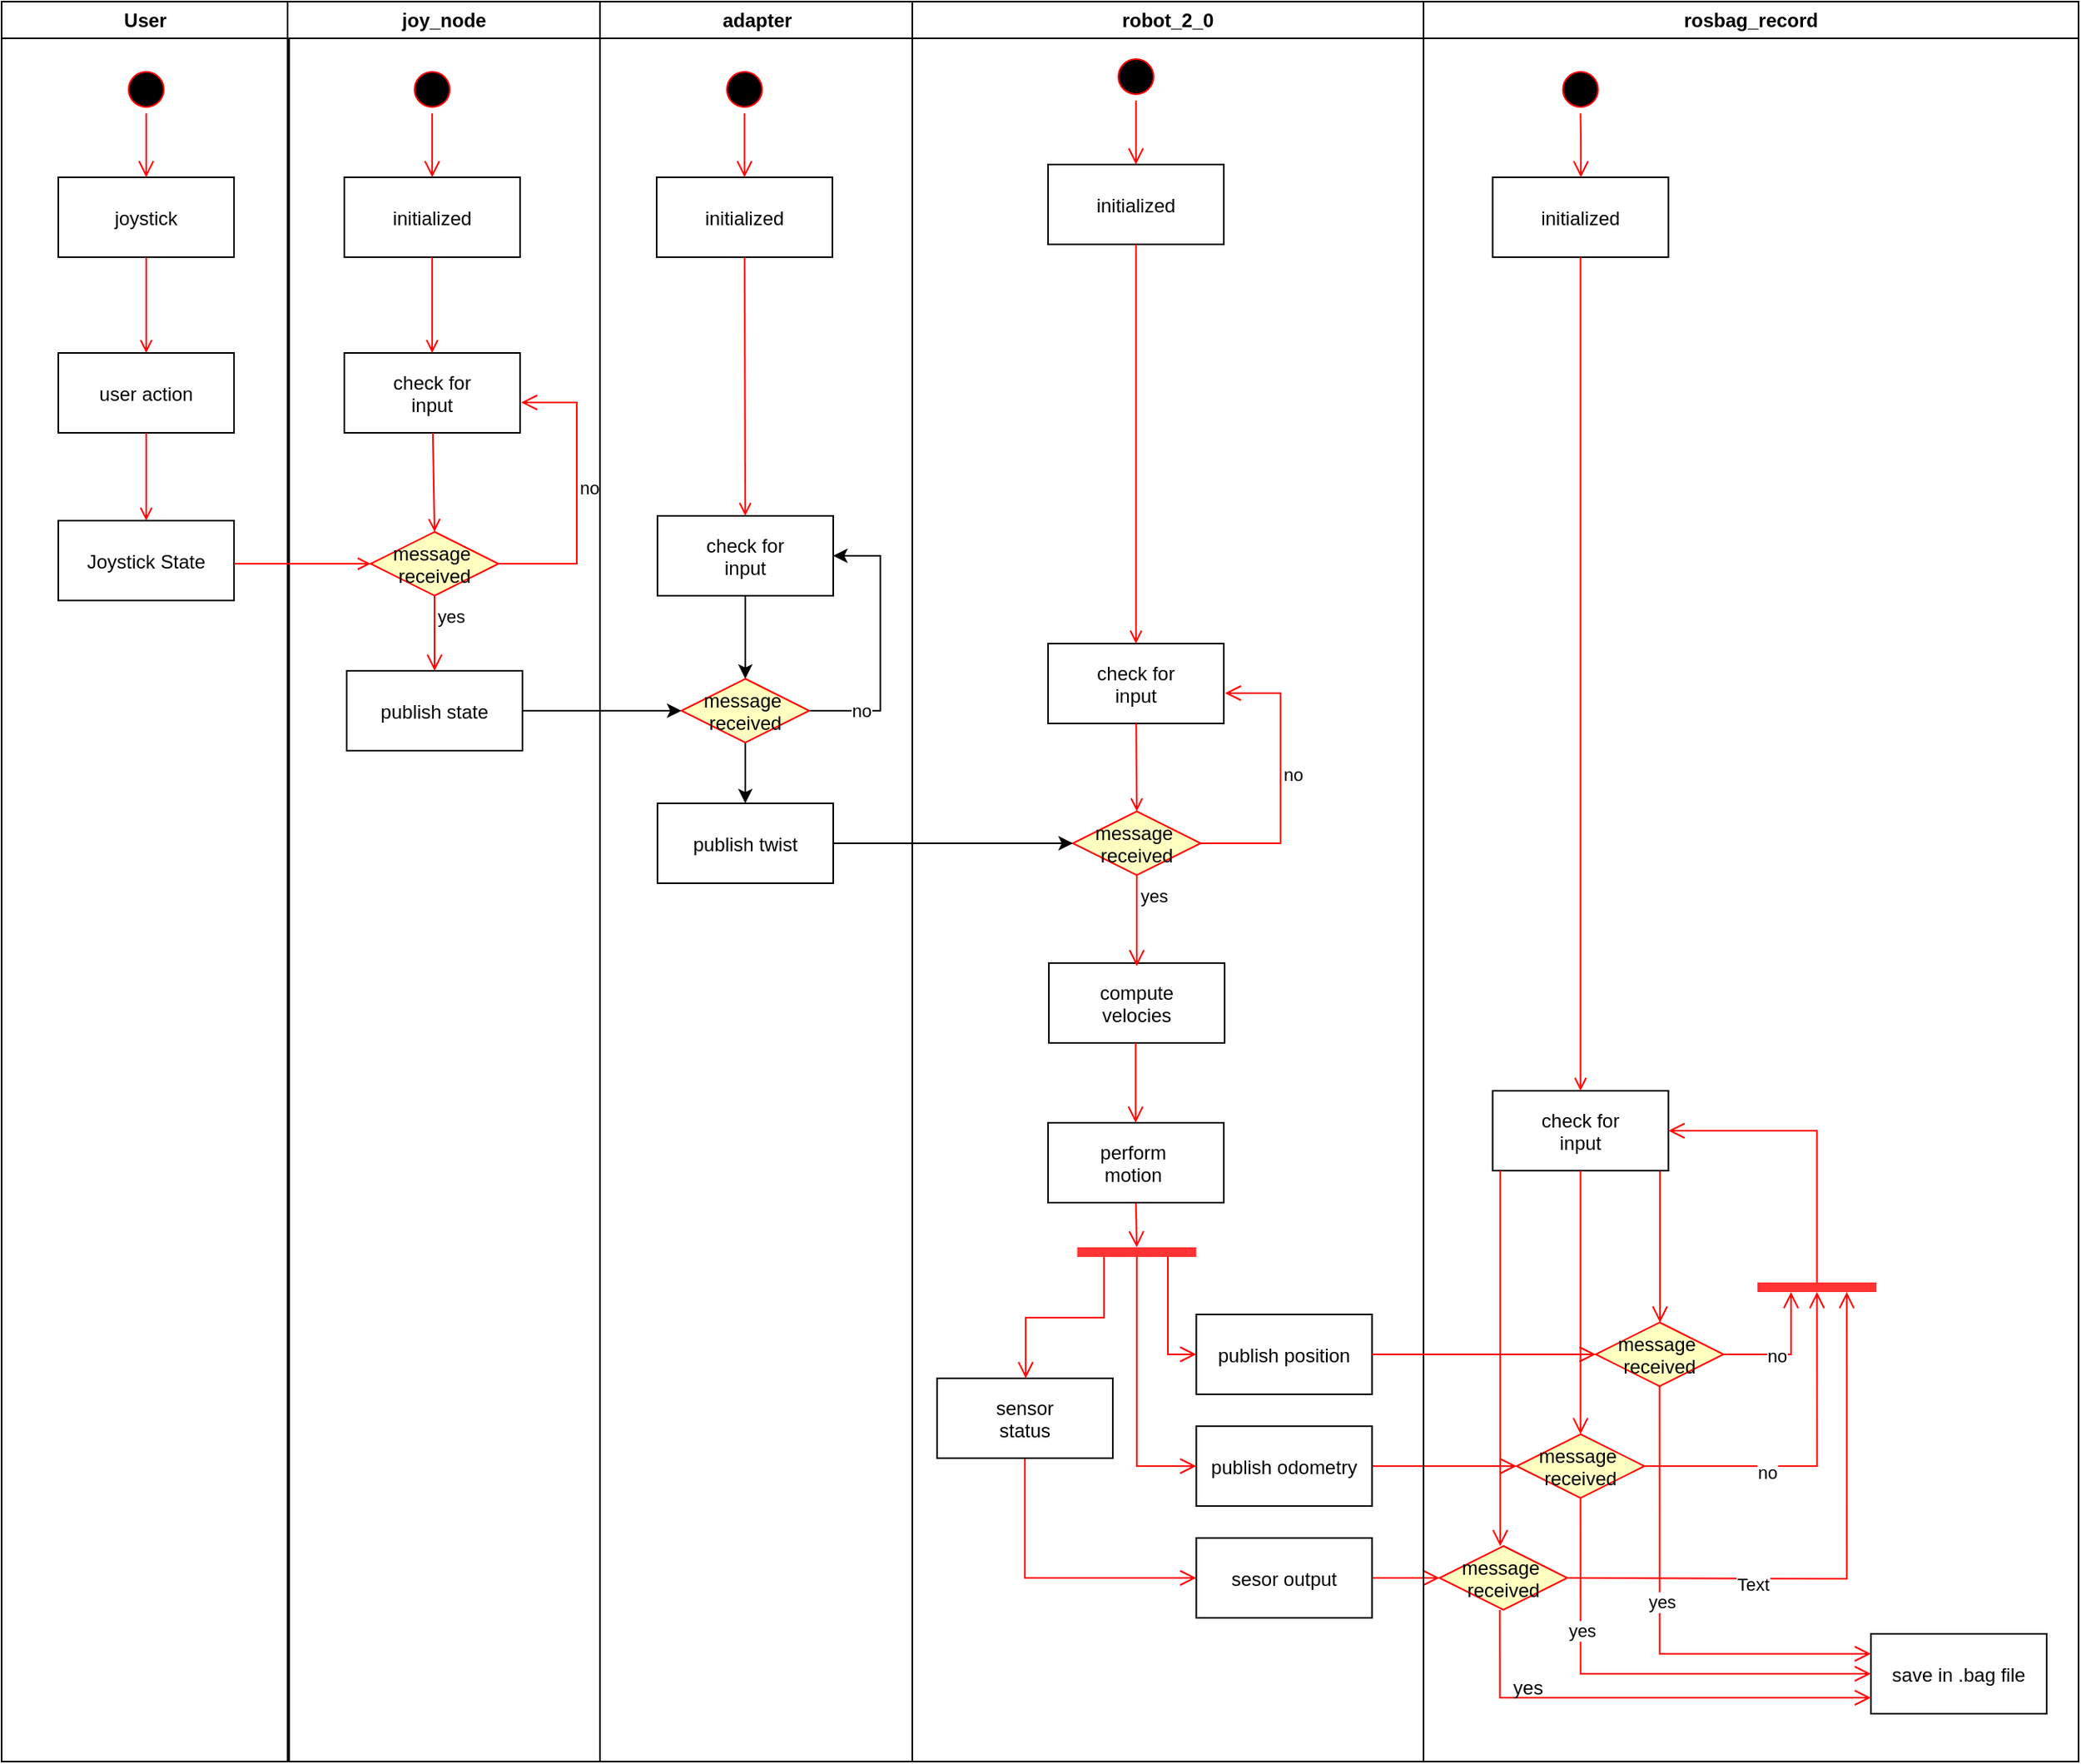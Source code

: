 <mxfile version="13.0.3" type="device"><diagram name="Page-1" id="e7e014a7-5840-1c2e-5031-d8a46d1fe8dd"><mxGraphModel dx="1602" dy="1026" grid="1" gridSize="10" guides="1" tooltips="1" connect="1" arrows="1" fold="1" page="1" pageScale="1" pageWidth="1169" pageHeight="826" background="#ffffff" math="0" shadow="0"><root><mxCell id="0"/><mxCell id="1" parent="0"/><mxCell id="2" value="User" style="swimlane;whiteSpace=wrap" parent="1" vertex="1"><mxGeometry x="70" y="128" width="180" height="1102" as="geometry"/></mxCell><mxCell id="5" value="" style="ellipse;shape=startState;fillColor=#000000;strokeColor=#ff0000;" parent="2" vertex="1"><mxGeometry x="75.5" y="40" width="30" height="30" as="geometry"/></mxCell><mxCell id="6" value="" style="edgeStyle=elbowEdgeStyle;elbow=horizontal;verticalAlign=bottom;endArrow=open;endSize=8;strokeColor=#FF0000;endFill=1;rounded=0" parent="2" source="5" target="7" edge="1"><mxGeometry x="75.5" y="40" as="geometry"><mxPoint x="90.5" y="110" as="targetPoint"/></mxGeometry></mxCell><mxCell id="7" value="joystick" style="" parent="2" vertex="1"><mxGeometry x="35.5" y="110" width="110" height="50" as="geometry"/></mxCell><mxCell id="8" value="user action" style="" parent="2" vertex="1"><mxGeometry x="35.5" y="220" width="110" height="50" as="geometry"/></mxCell><mxCell id="9" value="" style="endArrow=open;strokeColor=#FF0000;endFill=1;rounded=0" parent="2" source="7" target="8" edge="1"><mxGeometry relative="1" as="geometry"/></mxCell><mxCell id="10" value="Joystick State" style="" parent="2" vertex="1"><mxGeometry x="35.5" y="325" width="110" height="50" as="geometry"/></mxCell><mxCell id="11" value="" style="endArrow=open;strokeColor=#FF0000;endFill=1;rounded=0" parent="2" source="8" target="10" edge="1"><mxGeometry relative="1" as="geometry"/></mxCell><mxCell id="3" value="joy_node" style="swimlane;whiteSpace=wrap" parent="1" vertex="1"><mxGeometry x="249" y="128" width="195.5" height="1102" as="geometry"/></mxCell><mxCell id="13" value="" style="ellipse;shape=startState;fillColor=#000000;strokeColor=#ff0000;" parent="3" vertex="1"><mxGeometry x="75.5" y="40" width="30" height="30" as="geometry"/></mxCell><mxCell id="14" value="" style="edgeStyle=elbowEdgeStyle;elbow=horizontal;verticalAlign=bottom;endArrow=open;endSize=8;strokeColor=#FF0000;endFill=1;rounded=0" parent="3" source="13" target="15" edge="1"><mxGeometry x="55.5" y="20" as="geometry"><mxPoint x="70.5" y="90" as="targetPoint"/></mxGeometry></mxCell><mxCell id="15" value="initialized" style="" parent="3" vertex="1"><mxGeometry x="35.5" y="110" width="110" height="50" as="geometry"/></mxCell><mxCell id="16" value="check for &#10;input" style="" parent="3" vertex="1"><mxGeometry x="35.5" y="220" width="110" height="50" as="geometry"/></mxCell><mxCell id="17" value="" style="endArrow=open;strokeColor=#FF0000;endFill=1;rounded=0" parent="3" source="15" target="16" edge="1"><mxGeometry relative="1" as="geometry"/></mxCell><mxCell id="30" value="publish state" style="" parent="3" vertex="1"><mxGeometry x="37" y="419" width="110" height="50" as="geometry"/></mxCell><mxCell id="4" value="robot_2_0" style="swimlane;whiteSpace=wrap;swimlaneFillColor=none;strokeColor=#000000;" parent="1" vertex="1"><mxGeometry x="640" y="128" width="320" height="1102" as="geometry"/></mxCell><mxCell id="33" value="compute&#10;velocies" style="" parent="4" vertex="1"><mxGeometry x="85.5" y="602" width="110" height="50" as="geometry"/></mxCell><mxCell id="OFcxsPhhF9JDHD2yrkV7-48" value="" style="edgeStyle=elbowEdgeStyle;elbow=horizontal;verticalAlign=bottom;endArrow=open;endSize=8;strokeColor=#FF0000;endFill=1;rounded=0" edge="1" parent="4" target="OFcxsPhhF9JDHD2yrkV7-49"><mxGeometry x="-339.5" y="-116" as="geometry"><mxPoint x="-324.5" y="-46" as="targetPoint"/><mxPoint x="140.0" y="62.0" as="sourcePoint"/></mxGeometry></mxCell><mxCell id="OFcxsPhhF9JDHD2yrkV7-49" value="initialized" style="" vertex="1" parent="4"><mxGeometry x="85" y="102" width="110" height="50" as="geometry"/></mxCell><mxCell id="OFcxsPhhF9JDHD2yrkV7-50" value="" style="ellipse;shape=startState;fillColor=#000000;strokeColor=#ff0000;" vertex="1" parent="4"><mxGeometry x="125" y="32" width="30" height="30" as="geometry"/></mxCell><mxCell id="OFcxsPhhF9JDHD2yrkV7-51" value="check for &#10;input" style="" vertex="1" parent="4"><mxGeometry x="85" y="402" width="110" height="50" as="geometry"/></mxCell><mxCell id="OFcxsPhhF9JDHD2yrkV7-52" value="" style="endArrow=open;strokeColor=#FF0000;endFill=1;rounded=0" edge="1" parent="4" target="OFcxsPhhF9JDHD2yrkV7-51"><mxGeometry relative="1" as="geometry"><mxPoint x="140" y="152" as="sourcePoint"/></mxGeometry></mxCell><mxCell id="OFcxsPhhF9JDHD2yrkV7-53" value="yes" style="edgeStyle=orthogonalEdgeStyle;rounded=0;orthogonalLoop=1;jettySize=auto;html=1;entryX=0.5;entryY=0;entryDx=0;entryDy=0;strokeColor=#FF0000;align=left;verticalAlign=top;endFill=1;endArrow=open;endSize=8;" edge="1" parent="4" source="OFcxsPhhF9JDHD2yrkV7-54"><mxGeometry x="-1" relative="1" as="geometry"><mxPoint x="140.5" y="604" as="targetPoint"/><mxPoint as="offset"/></mxGeometry></mxCell><mxCell id="OFcxsPhhF9JDHD2yrkV7-54" value="message &#10;received" style="rhombus;fillColor=#ffffc0;strokeColor=#ff0000;" vertex="1" parent="4"><mxGeometry x="100.5" y="507" width="80" height="40" as="geometry"/></mxCell><mxCell id="OFcxsPhhF9JDHD2yrkV7-55" value="" style="endArrow=open;strokeColor=#FF0000;endFill=1;rounded=0;entryX=0.5;entryY=0;entryDx=0;entryDy=0;" edge="1" parent="4" source="OFcxsPhhF9JDHD2yrkV7-51" target="OFcxsPhhF9JDHD2yrkV7-54"><mxGeometry relative="1" as="geometry"><mxPoint x="140" y="507.0" as="targetPoint"/></mxGeometry></mxCell><mxCell id="OFcxsPhhF9JDHD2yrkV7-56" value="no" style="edgeStyle=elbowEdgeStyle;elbow=horizontal;align=left;verticalAlign=top;endArrow=open;endSize=8;strokeColor=#FF0000;endFill=1;rounded=0;exitX=1;exitY=0.5;exitDx=0;exitDy=0;entryX=1.006;entryY=0.62;entryDx=0;entryDy=0;entryPerimeter=0;" edge="1" parent="4" source="OFcxsPhhF9JDHD2yrkV7-54" target="OFcxsPhhF9JDHD2yrkV7-51"><mxGeometry x="0.184" relative="1" as="geometry"><mxPoint x="280.5" y="434" as="targetPoint"/><mxPoint x="255" y="447" as="sourcePoint"/><Array as="points"><mxPoint x="230.5" y="474"/></Array><mxPoint as="offset"/></mxGeometry></mxCell><mxCell id="OFcxsPhhF9JDHD2yrkV7-60" value="" style="edgeStyle=orthogonalEdgeStyle;rounded=0;orthogonalLoop=1;jettySize=auto;html=1;entryX=0.5;entryY=0;entryDx=0;entryDy=0;strokeColor=#FF0000;align=left;verticalAlign=top;endFill=1;endArrow=open;endSize=8;" edge="1" parent="4"><mxGeometry x="-1" relative="1" as="geometry"><mxPoint x="139.8" y="702" as="targetPoint"/><mxPoint x="139.8" y="652" as="sourcePoint"/><mxPoint as="offset"/></mxGeometry></mxCell><mxCell id="OFcxsPhhF9JDHD2yrkV7-61" value="publish position" style="" vertex="1" parent="4"><mxGeometry x="177.75" y="822" width="110" height="50" as="geometry"/></mxCell><mxCell id="OFcxsPhhF9JDHD2yrkV7-72" style="edgeStyle=orthogonalEdgeStyle;rounded=0;orthogonalLoop=1;jettySize=auto;html=1;entryX=0;entryY=0.5;entryDx=0;entryDy=0;align=left;verticalAlign=top;strokeColor=#FF0000;endFill=1;endArrow=open;endSize=8;" edge="1" parent="4" source="OFcxsPhhF9JDHD2yrkV7-71" target="OFcxsPhhF9JDHD2yrkV7-61"><mxGeometry relative="1" as="geometry"><Array as="points"><mxPoint x="160" y="847"/></Array></mxGeometry></mxCell><mxCell id="OFcxsPhhF9JDHD2yrkV7-71" value="" style="rounded=0;whiteSpace=wrap;html=1;fillColor=#FF3333;strokeColor=none;" vertex="1" parent="4"><mxGeometry x="103.25" y="780" width="74.5" height="6" as="geometry"/></mxCell><mxCell id="20" value="" style="endArrow=open;strokeColor=#FF0000;endFill=1;rounded=0;entryX=0;entryY=0.5;entryDx=0;entryDy=0;exitX=1.001;exitY=0.539;exitDx=0;exitDy=0;exitPerimeter=0;" parent="1" source="10" target="OFcxsPhhF9JDHD2yrkV7-42" edge="1"><mxGeometry relative="1" as="geometry"><mxPoint x="336" y="480" as="sourcePoint"/><mxPoint x="464.5" y="478.0" as="targetPoint"/></mxGeometry></mxCell><mxCell id="OFcxsPhhF9JDHD2yrkV7-47" value="yes" style="edgeStyle=orthogonalEdgeStyle;rounded=0;orthogonalLoop=1;jettySize=auto;html=1;entryX=0.5;entryY=0;entryDx=0;entryDy=0;strokeColor=#FF0000;align=left;verticalAlign=top;endFill=1;endArrow=open;endSize=8;" edge="1" parent="1" source="OFcxsPhhF9JDHD2yrkV7-42" target="30"><mxGeometry x="-1" relative="1" as="geometry"><mxPoint as="offset"/></mxGeometry></mxCell><mxCell id="OFcxsPhhF9JDHD2yrkV7-42" value="message &#10;received" style="rhombus;fillColor=#ffffc0;strokeColor=#ff0000;" vertex="1" parent="1"><mxGeometry x="301" y="460" width="80" height="40" as="geometry"/></mxCell><mxCell id="19" value="" style="endArrow=open;strokeColor=#FF0000;endFill=1;rounded=0;entryX=0.5;entryY=0;entryDx=0;entryDy=0;" parent="1" source="16" target="OFcxsPhhF9JDHD2yrkV7-42" edge="1"><mxGeometry relative="1" as="geometry"><mxPoint x="340.5" y="453.0" as="targetPoint"/></mxGeometry></mxCell><mxCell id="23" value="no" style="edgeStyle=elbowEdgeStyle;elbow=horizontal;align=left;verticalAlign=top;endArrow=open;endSize=8;strokeColor=#FF0000;endFill=1;rounded=0;exitX=1;exitY=0.5;exitDx=0;exitDy=0;entryX=1.006;entryY=0.62;entryDx=0;entryDy=0;entryPerimeter=0;" parent="1" source="OFcxsPhhF9JDHD2yrkV7-42" target="16" edge="1"><mxGeometry x="0.184" relative="1" as="geometry"><mxPoint x="675.5" y="380" as="targetPoint"/><mxPoint x="650" y="393" as="sourcePoint"/><Array as="points"><mxPoint x="430" y="420"/><mxPoint x="625.5" y="420"/></Array><mxPoint as="offset"/></mxGeometry></mxCell><mxCell id="OFcxsPhhF9JDHD2yrkV7-77" style="edgeStyle=orthogonalEdgeStyle;rounded=0;orthogonalLoop=1;jettySize=auto;html=1;exitX=0.5;exitY=1;exitDx=0;exitDy=0;entryX=0.5;entryY=0;entryDx=0;entryDy=0;align=left;verticalAlign=top;strokeColor=#FF0000;endFill=1;endArrow=open;endSize=8;" edge="1" parent="1" source="OFcxsPhhF9JDHD2yrkV7-59" target="OFcxsPhhF9JDHD2yrkV7-71"><mxGeometry relative="1" as="geometry"/></mxCell><mxCell id="OFcxsPhhF9JDHD2yrkV7-59" value="perform &#10;motion " style="" vertex="1" parent="1"><mxGeometry x="725" y="830" width="110" height="50" as="geometry"/></mxCell><mxCell id="OFcxsPhhF9JDHD2yrkV7-92" style="edgeStyle=orthogonalEdgeStyle;rounded=0;orthogonalLoop=1;jettySize=auto;html=1;entryX=0;entryY=0.5;entryDx=0;entryDy=0;align=left;verticalAlign=top;strokeColor=#FF0000;endFill=1;endArrow=open;endSize=8;" edge="1" parent="1" source="OFcxsPhhF9JDHD2yrkV7-62" target="OFcxsPhhF9JDHD2yrkV7-86"><mxGeometry relative="1" as="geometry"/></mxCell><mxCell id="OFcxsPhhF9JDHD2yrkV7-62" value="publish odometry" style="" vertex="1" parent="1"><mxGeometry x="817.75" y="1020" width="110" height="50" as="geometry"/></mxCell><mxCell id="OFcxsPhhF9JDHD2yrkV7-76" style="edgeStyle=orthogonalEdgeStyle;rounded=0;orthogonalLoop=1;jettySize=auto;html=1;entryX=0;entryY=0.5;entryDx=0;entryDy=0;exitX=0.5;exitY=1;exitDx=0;exitDy=0;align=left;verticalAlign=top;strokeColor=#FF0000;endFill=1;endArrow=open;endSize=8;" edge="1" parent="1" source="OFcxsPhhF9JDHD2yrkV7-63" target="OFcxsPhhF9JDHD2yrkV7-64"><mxGeometry relative="1" as="geometry"><mxPoint x="710.5" y="1120" as="targetPoint"/></mxGeometry></mxCell><mxCell id="OFcxsPhhF9JDHD2yrkV7-63" value="sensor&#10;status" style="" vertex="1" parent="1"><mxGeometry x="655.5" y="990" width="110" height="50" as="geometry"/></mxCell><mxCell id="OFcxsPhhF9JDHD2yrkV7-91" style="edgeStyle=orthogonalEdgeStyle;rounded=0;orthogonalLoop=1;jettySize=auto;html=1;align=left;verticalAlign=top;strokeColor=#FF0000;endFill=1;endArrow=open;endSize=8;" edge="1" parent="1" source="OFcxsPhhF9JDHD2yrkV7-64" target="OFcxsPhhF9JDHD2yrkV7-87"><mxGeometry relative="1" as="geometry"/></mxCell><mxCell id="OFcxsPhhF9JDHD2yrkV7-64" value="sesor output" style="" vertex="1" parent="1"><mxGeometry x="817.75" y="1090" width="110" height="50" as="geometry"/></mxCell><mxCell id="OFcxsPhhF9JDHD2yrkV7-73" style="edgeStyle=orthogonalEdgeStyle;rounded=0;orthogonalLoop=1;jettySize=auto;html=1;entryX=0;entryY=0.5;entryDx=0;entryDy=0;align=left;verticalAlign=top;strokeColor=#FF0000;endFill=1;endArrow=open;endSize=8;" edge="1" parent="1" source="OFcxsPhhF9JDHD2yrkV7-71" target="OFcxsPhhF9JDHD2yrkV7-62"><mxGeometry relative="1" as="geometry"><Array as="points"><mxPoint x="781" y="1045"/></Array></mxGeometry></mxCell><mxCell id="OFcxsPhhF9JDHD2yrkV7-74" style="edgeStyle=orthogonalEdgeStyle;rounded=0;orthogonalLoop=1;jettySize=auto;html=1;align=left;verticalAlign=top;strokeColor=#FF0000;endFill=1;endArrow=open;endSize=8;" edge="1" parent="1" source="OFcxsPhhF9JDHD2yrkV7-71" target="OFcxsPhhF9JDHD2yrkV7-63"><mxGeometry relative="1" as="geometry"><Array as="points"><mxPoint x="760" y="952"/><mxPoint x="711" y="952"/></Array></mxGeometry></mxCell><mxCell id="OFcxsPhhF9JDHD2yrkV7-78" value="rosbag_record" style="swimlane;whiteSpace=wrap" vertex="1" parent="1"><mxGeometry x="960" y="128" width="410" height="1102" as="geometry"/></mxCell><mxCell id="OFcxsPhhF9JDHD2yrkV7-79" value="" style="ellipse;shape=startState;fillColor=#000000;strokeColor=#ff0000;" vertex="1" parent="OFcxsPhhF9JDHD2yrkV7-78"><mxGeometry x="83.25" y="40" width="30" height="30" as="geometry"/></mxCell><mxCell id="OFcxsPhhF9JDHD2yrkV7-80" value="" style="edgeStyle=elbowEdgeStyle;elbow=horizontal;verticalAlign=bottom;endArrow=open;endSize=8;strokeColor=#FF0000;endFill=1;rounded=0" edge="1" parent="OFcxsPhhF9JDHD2yrkV7-78" source="OFcxsPhhF9JDHD2yrkV7-79" target="OFcxsPhhF9JDHD2yrkV7-81"><mxGeometry x="63.25" y="20" as="geometry"><mxPoint x="78.25" y="90" as="targetPoint"/></mxGeometry></mxCell><mxCell id="OFcxsPhhF9JDHD2yrkV7-81" value="initialized" style="" vertex="1" parent="OFcxsPhhF9JDHD2yrkV7-78"><mxGeometry x="43.25" y="110" width="110" height="50" as="geometry"/></mxCell><mxCell id="OFcxsPhhF9JDHD2yrkV7-88" style="edgeStyle=orthogonalEdgeStyle;rounded=0;orthogonalLoop=1;jettySize=auto;html=1;align=left;verticalAlign=top;strokeColor=#FF0000;endFill=1;endArrow=open;endSize=8;" edge="1" parent="OFcxsPhhF9JDHD2yrkV7-78" source="OFcxsPhhF9JDHD2yrkV7-82" target="OFcxsPhhF9JDHD2yrkV7-85"><mxGeometry relative="1" as="geometry"><Array as="points"><mxPoint x="148" y="772"/><mxPoint x="148" y="772"/></Array></mxGeometry></mxCell><mxCell id="OFcxsPhhF9JDHD2yrkV7-82" value="check for &#10;input" style="" vertex="1" parent="OFcxsPhhF9JDHD2yrkV7-78"><mxGeometry x="43.25" y="682" width="110" height="50" as="geometry"/></mxCell><mxCell id="OFcxsPhhF9JDHD2yrkV7-83" value="" style="endArrow=open;strokeColor=#FF0000;endFill=1;rounded=0" edge="1" parent="OFcxsPhhF9JDHD2yrkV7-78" source="OFcxsPhhF9JDHD2yrkV7-81" target="OFcxsPhhF9JDHD2yrkV7-82"><mxGeometry relative="1" as="geometry"/></mxCell><mxCell id="OFcxsPhhF9JDHD2yrkV7-97" style="edgeStyle=orthogonalEdgeStyle;rounded=0;orthogonalLoop=1;jettySize=auto;html=1;entryX=0;entryY=0.25;entryDx=0;entryDy=0;exitX=0.5;exitY=1;exitDx=0;exitDy=0;align=left;verticalAlign=top;strokeColor=#FF0000;endFill=1;endArrow=open;endSize=8;" edge="1" parent="OFcxsPhhF9JDHD2yrkV7-78" source="OFcxsPhhF9JDHD2yrkV7-85" target="OFcxsPhhF9JDHD2yrkV7-94"><mxGeometry relative="1" as="geometry"/></mxCell><mxCell id="OFcxsPhhF9JDHD2yrkV7-100" value="yes" style="edgeLabel;html=1;align=center;verticalAlign=middle;resizable=0;points=[];" vertex="1" connectable="0" parent="OFcxsPhhF9JDHD2yrkV7-97"><mxGeometry x="-0.1" y="1" relative="1" as="geometry"><mxPoint as="offset"/></mxGeometry></mxCell><mxCell id="OFcxsPhhF9JDHD2yrkV7-103" style="edgeStyle=orthogonalEdgeStyle;rounded=0;orthogonalLoop=1;jettySize=auto;html=1;align=left;verticalAlign=top;strokeColor=#FF0000;endFill=1;endArrow=open;endSize=8;" edge="1" parent="OFcxsPhhF9JDHD2yrkV7-78" source="OFcxsPhhF9JDHD2yrkV7-85" target="OFcxsPhhF9JDHD2yrkV7-101"><mxGeometry relative="1" as="geometry"><Array as="points"><mxPoint x="230" y="847"/></Array></mxGeometry></mxCell><mxCell id="OFcxsPhhF9JDHD2yrkV7-110" value="no" style="edgeLabel;html=1;align=center;verticalAlign=middle;resizable=0;points=[];" vertex="1" connectable="0" parent="OFcxsPhhF9JDHD2yrkV7-103"><mxGeometry x="-0.206" y="-1" relative="1" as="geometry"><mxPoint as="offset"/></mxGeometry></mxCell><mxCell id="OFcxsPhhF9JDHD2yrkV7-85" value="message &#10;received" style="rhombus;fillColor=#ffffc0;strokeColor=#ff0000;" vertex="1" parent="OFcxsPhhF9JDHD2yrkV7-78"><mxGeometry x="107.75" y="827" width="80" height="40" as="geometry"/></mxCell><mxCell id="OFcxsPhhF9JDHD2yrkV7-96" style="edgeStyle=orthogonalEdgeStyle;rounded=0;orthogonalLoop=1;jettySize=auto;html=1;entryX=0;entryY=0.5;entryDx=0;entryDy=0;exitX=0.5;exitY=1;exitDx=0;exitDy=0;align=left;verticalAlign=top;strokeColor=#FF0000;endFill=1;endArrow=open;endSize=8;" edge="1" parent="OFcxsPhhF9JDHD2yrkV7-78" source="OFcxsPhhF9JDHD2yrkV7-86" target="OFcxsPhhF9JDHD2yrkV7-94"><mxGeometry relative="1" as="geometry"/></mxCell><mxCell id="OFcxsPhhF9JDHD2yrkV7-99" value="yes" style="edgeLabel;html=1;align=center;verticalAlign=middle;resizable=0;points=[];" vertex="1" connectable="0" parent="OFcxsPhhF9JDHD2yrkV7-96"><mxGeometry x="-0.433" relative="1" as="geometry"><mxPoint as="offset"/></mxGeometry></mxCell><mxCell id="OFcxsPhhF9JDHD2yrkV7-104" style="edgeStyle=orthogonalEdgeStyle;rounded=0;orthogonalLoop=1;jettySize=auto;html=1;entryX=0.5;entryY=1;entryDx=0;entryDy=0;align=left;verticalAlign=top;strokeColor=#FF0000;endFill=1;endArrow=open;endSize=8;" edge="1" parent="OFcxsPhhF9JDHD2yrkV7-78" source="OFcxsPhhF9JDHD2yrkV7-86" target="OFcxsPhhF9JDHD2yrkV7-101"><mxGeometry relative="1" as="geometry"/></mxCell><mxCell id="OFcxsPhhF9JDHD2yrkV7-111" value="no" style="edgeLabel;html=1;align=center;verticalAlign=middle;resizable=0;points=[];" vertex="1" connectable="0" parent="OFcxsPhhF9JDHD2yrkV7-104"><mxGeometry x="-0.293" y="-4" relative="1" as="geometry"><mxPoint as="offset"/></mxGeometry></mxCell><mxCell id="OFcxsPhhF9JDHD2yrkV7-86" value="message &#10;received" style="rhombus;fillColor=#ffffc0;strokeColor=#ff0000;" vertex="1" parent="OFcxsPhhF9JDHD2yrkV7-78"><mxGeometry x="58.25" y="897" width="80" height="40" as="geometry"/></mxCell><mxCell id="OFcxsPhhF9JDHD2yrkV7-89" style="edgeStyle=orthogonalEdgeStyle;rounded=0;orthogonalLoop=1;jettySize=auto;html=1;entryX=0.5;entryY=0;entryDx=0;entryDy=0;align=left;verticalAlign=top;strokeColor=#FF0000;endFill=1;endArrow=open;endSize=8;" edge="1" parent="OFcxsPhhF9JDHD2yrkV7-78" source="OFcxsPhhF9JDHD2yrkV7-82" target="OFcxsPhhF9JDHD2yrkV7-86"><mxGeometry relative="1" as="geometry"/></mxCell><mxCell id="OFcxsPhhF9JDHD2yrkV7-107" style="edgeStyle=orthogonalEdgeStyle;rounded=0;orthogonalLoop=1;jettySize=auto;html=1;entryX=0.75;entryY=1;entryDx=0;entryDy=0;align=left;verticalAlign=top;strokeColor=#FF0000;endFill=1;endArrow=open;endSize=8;" edge="1" parent="OFcxsPhhF9JDHD2yrkV7-78" target="OFcxsPhhF9JDHD2yrkV7-101"><mxGeometry relative="1" as="geometry"><mxPoint x="87.75" y="987" as="sourcePoint"/></mxGeometry></mxCell><mxCell id="OFcxsPhhF9JDHD2yrkV7-112" value="Text" style="edgeLabel;html=1;align=center;verticalAlign=middle;resizable=0;points=[];" vertex="1" connectable="0" parent="OFcxsPhhF9JDHD2yrkV7-107"><mxGeometry x="-0.336" y="-3" relative="1" as="geometry"><mxPoint as="offset"/></mxGeometry></mxCell><mxCell id="OFcxsPhhF9JDHD2yrkV7-87" value="message &#10;received" style="rhombus;fillColor=#ffffc0;strokeColor=#ff0000;" vertex="1" parent="OFcxsPhhF9JDHD2yrkV7-78"><mxGeometry x="10" y="967" width="80" height="40" as="geometry"/></mxCell><mxCell id="OFcxsPhhF9JDHD2yrkV7-90" style="edgeStyle=orthogonalEdgeStyle;rounded=0;orthogonalLoop=1;jettySize=auto;html=1;align=left;verticalAlign=top;strokeColor=#FF0000;endFill=1;endArrow=open;endSize=8;" edge="1" parent="OFcxsPhhF9JDHD2yrkV7-78" source="OFcxsPhhF9JDHD2yrkV7-82"><mxGeometry relative="1" as="geometry"><mxPoint x="48.0" y="967.125" as="targetPoint"/><Array as="points"><mxPoint x="48" y="772"/><mxPoint x="48" y="772"/></Array></mxGeometry></mxCell><mxCell id="OFcxsPhhF9JDHD2yrkV7-94" value="save in .bag file" style="" vertex="1" parent="OFcxsPhhF9JDHD2yrkV7-78"><mxGeometry x="280" y="1022" width="110" height="50" as="geometry"/></mxCell><mxCell id="OFcxsPhhF9JDHD2yrkV7-95" style="edgeStyle=orthogonalEdgeStyle;rounded=0;orthogonalLoop=1;jettySize=auto;html=1;exitX=0.5;exitY=1;exitDx=0;exitDy=0;align=left;verticalAlign=top;strokeColor=#FF0000;endFill=1;endArrow=open;endSize=8;" edge="1" parent="OFcxsPhhF9JDHD2yrkV7-78"><mxGeometry relative="1" as="geometry"><mxPoint x="47.75" y="1007" as="sourcePoint"/><mxPoint x="280" y="1062" as="targetPoint"/><Array as="points"><mxPoint x="48" y="1062"/><mxPoint x="280" y="1062"/></Array></mxGeometry></mxCell><mxCell id="OFcxsPhhF9JDHD2yrkV7-98" value="yes" style="text;html=1;align=center;verticalAlign=middle;resizable=0;points=[];autosize=1;" vertex="1" parent="OFcxsPhhF9JDHD2yrkV7-78"><mxGeometry x="50" y="1046" width="30" height="20" as="geometry"/></mxCell><mxCell id="OFcxsPhhF9JDHD2yrkV7-108" style="edgeStyle=orthogonalEdgeStyle;rounded=0;orthogonalLoop=1;jettySize=auto;html=1;entryX=1;entryY=0.5;entryDx=0;entryDy=0;align=left;verticalAlign=top;strokeColor=#FF0000;endFill=1;endArrow=open;endSize=8;" edge="1" parent="OFcxsPhhF9JDHD2yrkV7-78" source="OFcxsPhhF9JDHD2yrkV7-101" target="OFcxsPhhF9JDHD2yrkV7-82"><mxGeometry relative="1" as="geometry"><Array as="points"><mxPoint x="246" y="707"/></Array></mxGeometry></mxCell><mxCell id="OFcxsPhhF9JDHD2yrkV7-101" value="" style="rounded=0;whiteSpace=wrap;html=1;fillColor=#FF3333;strokeColor=none;" vertex="1" parent="OFcxsPhhF9JDHD2yrkV7-78"><mxGeometry x="209" y="802" width="74.5" height="6" as="geometry"/></mxCell><mxCell id="OFcxsPhhF9JDHD2yrkV7-93" style="edgeStyle=orthogonalEdgeStyle;rounded=0;orthogonalLoop=1;jettySize=auto;html=1;entryX=0;entryY=0.5;entryDx=0;entryDy=0;align=left;verticalAlign=top;strokeColor=#FF0000;endFill=1;endArrow=open;endSize=8;" edge="1" parent="1" source="OFcxsPhhF9JDHD2yrkV7-61" target="OFcxsPhhF9JDHD2yrkV7-85"><mxGeometry relative="1" as="geometry"/></mxCell><mxCell id="OFcxsPhhF9JDHD2yrkV7-113" value="adapter" style="swimlane;whiteSpace=wrap" vertex="1" parent="1"><mxGeometry x="444.5" y="128" width="195.5" height="1102" as="geometry"/></mxCell><mxCell id="OFcxsPhhF9JDHD2yrkV7-114" value="" style="ellipse;shape=startState;fillColor=#000000;strokeColor=#ff0000;" vertex="1" parent="OFcxsPhhF9JDHD2yrkV7-113"><mxGeometry x="75.5" y="40" width="30" height="30" as="geometry"/></mxCell><mxCell id="OFcxsPhhF9JDHD2yrkV7-115" value="" style="edgeStyle=elbowEdgeStyle;elbow=horizontal;verticalAlign=bottom;endArrow=open;endSize=8;strokeColor=#FF0000;endFill=1;rounded=0" edge="1" parent="OFcxsPhhF9JDHD2yrkV7-113" source="OFcxsPhhF9JDHD2yrkV7-114" target="OFcxsPhhF9JDHD2yrkV7-116"><mxGeometry x="55.5" y="20" as="geometry"><mxPoint x="70.5" y="90" as="targetPoint"/></mxGeometry></mxCell><mxCell id="OFcxsPhhF9JDHD2yrkV7-116" value="initialized" style="" vertex="1" parent="OFcxsPhhF9JDHD2yrkV7-113"><mxGeometry x="35.5" y="110" width="110" height="50" as="geometry"/></mxCell><mxCell id="OFcxsPhhF9JDHD2yrkV7-117" value="check for &#10;input" style="" vertex="1" parent="OFcxsPhhF9JDHD2yrkV7-113"><mxGeometry x="36" y="322" width="110" height="50" as="geometry"/></mxCell><mxCell id="OFcxsPhhF9JDHD2yrkV7-118" value="" style="endArrow=open;strokeColor=#FF0000;endFill=1;rounded=0" edge="1" parent="OFcxsPhhF9JDHD2yrkV7-113" source="OFcxsPhhF9JDHD2yrkV7-116" target="OFcxsPhhF9JDHD2yrkV7-117"><mxGeometry relative="1" as="geometry"/></mxCell><mxCell id="OFcxsPhhF9JDHD2yrkV7-127" value="publish twist" style="" vertex="1" parent="OFcxsPhhF9JDHD2yrkV7-113"><mxGeometry x="36" y="502" width="110" height="50" as="geometry"/></mxCell><mxCell id="OFcxsPhhF9JDHD2yrkV7-123" style="edgeStyle=orthogonalEdgeStyle;rounded=0;orthogonalLoop=1;jettySize=auto;html=1;entryX=1;entryY=0.5;entryDx=0;entryDy=0;exitX=1;exitY=0.5;exitDx=0;exitDy=0;" edge="1" parent="1" source="OFcxsPhhF9JDHD2yrkV7-120" target="OFcxsPhhF9JDHD2yrkV7-117"><mxGeometry relative="1" as="geometry"><Array as="points"><mxPoint x="620" y="572"/><mxPoint x="620" y="475"/></Array></mxGeometry></mxCell><mxCell id="OFcxsPhhF9JDHD2yrkV7-124" value="no" style="edgeLabel;html=1;align=center;verticalAlign=middle;resizable=0;points=[];" vertex="1" connectable="0" parent="OFcxsPhhF9JDHD2yrkV7-123"><mxGeometry x="-0.628" relative="1" as="geometry"><mxPoint as="offset"/></mxGeometry></mxCell><mxCell id="OFcxsPhhF9JDHD2yrkV7-128" style="edgeStyle=orthogonalEdgeStyle;rounded=0;orthogonalLoop=1;jettySize=auto;html=1;entryX=0.5;entryY=0;entryDx=0;entryDy=0;" edge="1" parent="1" source="OFcxsPhhF9JDHD2yrkV7-120" target="OFcxsPhhF9JDHD2yrkV7-127"><mxGeometry relative="1" as="geometry"/></mxCell><mxCell id="OFcxsPhhF9JDHD2yrkV7-120" value="message &#10;received" style="rhombus;fillColor=#ffffc0;strokeColor=#ff0000;" vertex="1" parent="1"><mxGeometry x="495.5" y="552" width="80" height="40" as="geometry"/></mxCell><mxCell id="OFcxsPhhF9JDHD2yrkV7-121" style="edgeStyle=orthogonalEdgeStyle;rounded=0;orthogonalLoop=1;jettySize=auto;html=1;entryX=0;entryY=0.5;entryDx=0;entryDy=0;" edge="1" parent="1" source="30" target="OFcxsPhhF9JDHD2yrkV7-120"><mxGeometry relative="1" as="geometry"/></mxCell><mxCell id="OFcxsPhhF9JDHD2yrkV7-122" style="edgeStyle=orthogonalEdgeStyle;rounded=0;orthogonalLoop=1;jettySize=auto;html=1;" edge="1" parent="1" source="OFcxsPhhF9JDHD2yrkV7-117" target="OFcxsPhhF9JDHD2yrkV7-120"><mxGeometry relative="1" as="geometry"/></mxCell><mxCell id="OFcxsPhhF9JDHD2yrkV7-129" style="edgeStyle=orthogonalEdgeStyle;rounded=0;orthogonalLoop=1;jettySize=auto;html=1;entryX=0;entryY=0.5;entryDx=0;entryDy=0;" edge="1" parent="1" source="OFcxsPhhF9JDHD2yrkV7-127" target="OFcxsPhhF9JDHD2yrkV7-54"><mxGeometry relative="1" as="geometry"/></mxCell></root></mxGraphModel></diagram></mxfile>